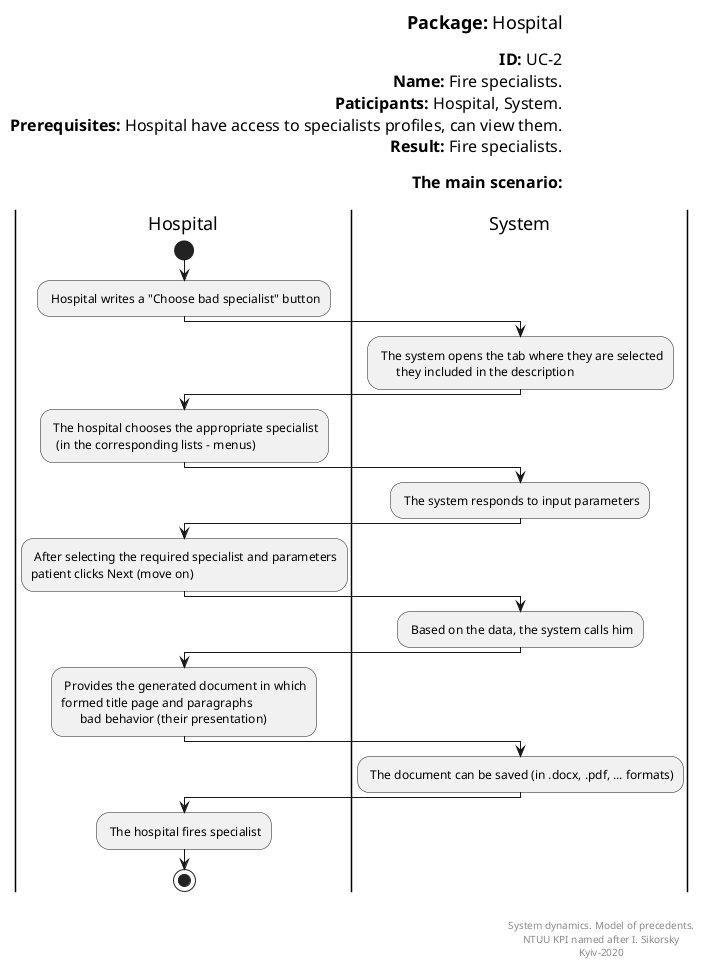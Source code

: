  @startuml Reports Forming
left header
<font color=000 size=18><b>Package:</b> Hospital

<font color=000 size=16><b>ID:</b> UC-2
<font color=000 size=16><b>Name:</b> Fire specialists.
<font color=000 size=16><b>Paticipants:</b> Hospital, System.
<font color=000 size=16><b>Prerequisites:</b> Hospital have access to specialists profiles, can view them.
<font color=000 size=16><b>Result:</b> Fire specialists.

<font color=000 size=16><b>The main scenario:</b>

end header

|Hospital|
start
: Hospital writes a "Choose bad specialist" button;

|System|
: The system opens the tab where they are selected
       they included in the description;

|Hospital|
: The hospital chooses the appropriate specialist
   (in the corresponding lists - menus);

|System|
: The system responds to input parameters;

|Hospital|
: After selecting the required specialist and parameters
patient clicks Next (move on);

|System|
: Based on the data, the system calls him;

|Hospital|
: Provides the generated document in which
formed title page and paragraphs
       bad behavior (their presentation);

|System|
: The document can be saved (in .docx, .pdf, ... formats);

|Hospital|
: The hospital fires specialist;

stop;

right footer


System dynamics. Model of precedents.
NTUU KPI named after I. Sikorsky
Kyiv-2020
end footer

@enduml
